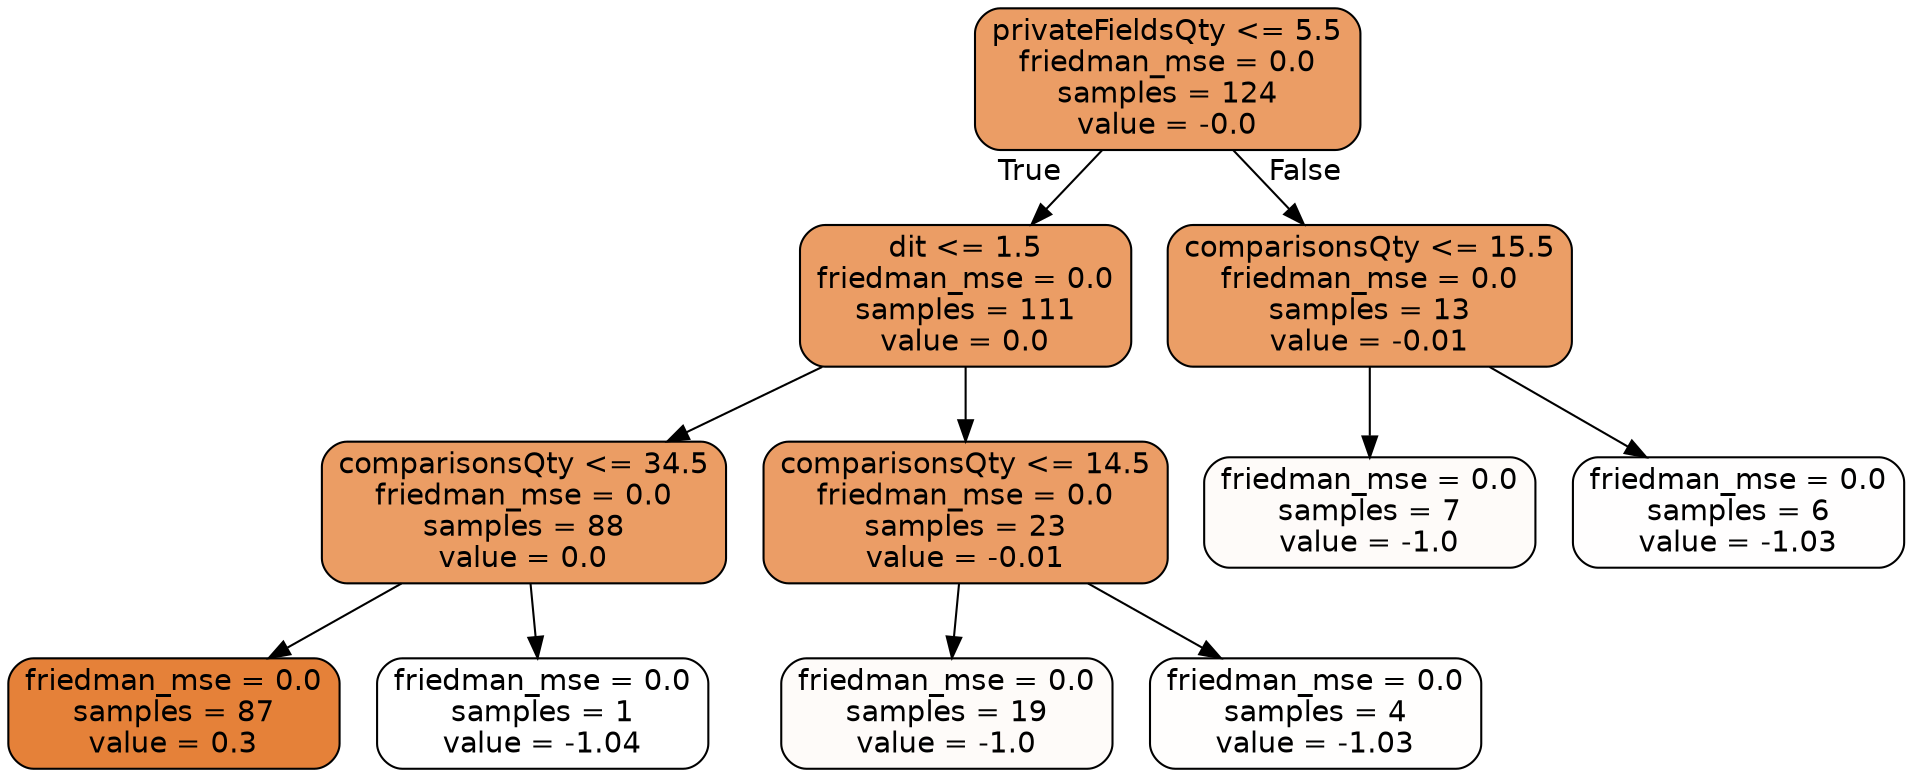 digraph Tree {
node [shape=box, style="filled, rounded", color="black", fontname="helvetica"] ;
edge [fontname="helvetica"] ;
0 [label="privateFieldsQty <= 5.5\nfriedman_mse = 0.0\nsamples = 124\nvalue = -0.0", fillcolor="#eb9d65"] ;
1 [label="dit <= 1.5\nfriedman_mse = 0.0\nsamples = 111\nvalue = 0.0", fillcolor="#eb9d65"] ;
0 -> 1 [labeldistance=2.5, labelangle=45, headlabel="True"] ;
3 [label="comparisonsQty <= 34.5\nfriedman_mse = 0.0\nsamples = 88\nvalue = 0.0", fillcolor="#eb9d64"] ;
1 -> 3 ;
7 [label="friedman_mse = 0.0\nsamples = 87\nvalue = 0.3", fillcolor="#e58139"] ;
3 -> 7 ;
8 [label="friedman_mse = 0.0\nsamples = 1\nvalue = -1.04", fillcolor="#ffffff"] ;
3 -> 8 ;
4 [label="comparisonsQty <= 14.5\nfriedman_mse = 0.0\nsamples = 23\nvalue = -0.01", fillcolor="#eb9d66"] ;
1 -> 4 ;
5 [label="friedman_mse = 0.0\nsamples = 19\nvalue = -1.0", fillcolor="#fefbf9"] ;
4 -> 5 ;
6 [label="friedman_mse = 0.0\nsamples = 4\nvalue = -1.03", fillcolor="#fffefd"] ;
4 -> 6 ;
2 [label="comparisonsQty <= 15.5\nfriedman_mse = 0.0\nsamples = 13\nvalue = -0.01", fillcolor="#eb9e66"] ;
0 -> 2 [labeldistance=2.5, labelangle=-45, headlabel="False"] ;
9 [label="friedman_mse = 0.0\nsamples = 7\nvalue = -1.0", fillcolor="#fefbf9"] ;
2 -> 9 ;
10 [label="friedman_mse = 0.0\nsamples = 6\nvalue = -1.03", fillcolor="#fffefe"] ;
2 -> 10 ;
}
